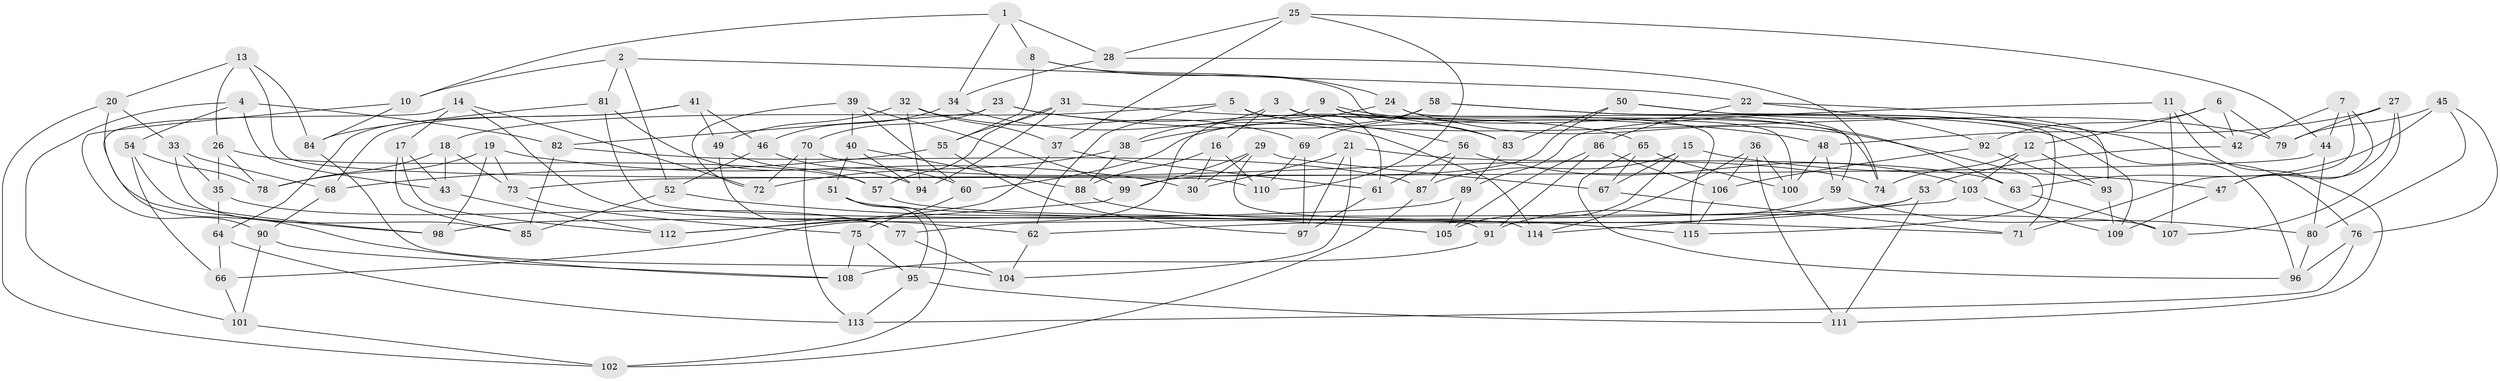 // Generated by graph-tools (version 1.1) at 2025/16/03/09/25 04:16:20]
// undirected, 115 vertices, 230 edges
graph export_dot {
graph [start="1"]
  node [color=gray90,style=filled];
  1;
  2;
  3;
  4;
  5;
  6;
  7;
  8;
  9;
  10;
  11;
  12;
  13;
  14;
  15;
  16;
  17;
  18;
  19;
  20;
  21;
  22;
  23;
  24;
  25;
  26;
  27;
  28;
  29;
  30;
  31;
  32;
  33;
  34;
  35;
  36;
  37;
  38;
  39;
  40;
  41;
  42;
  43;
  44;
  45;
  46;
  47;
  48;
  49;
  50;
  51;
  52;
  53;
  54;
  55;
  56;
  57;
  58;
  59;
  60;
  61;
  62;
  63;
  64;
  65;
  66;
  67;
  68;
  69;
  70;
  71;
  72;
  73;
  74;
  75;
  76;
  77;
  78;
  79;
  80;
  81;
  82;
  83;
  84;
  85;
  86;
  87;
  88;
  89;
  90;
  91;
  92;
  93;
  94;
  95;
  96;
  97;
  98;
  99;
  100;
  101;
  102;
  103;
  104;
  105;
  106;
  107;
  108;
  109;
  110;
  111;
  112;
  113;
  114;
  115;
  1 -- 8;
  1 -- 28;
  1 -- 34;
  1 -- 10;
  2 -- 81;
  2 -- 22;
  2 -- 10;
  2 -- 52;
  3 -- 16;
  3 -- 38;
  3 -- 56;
  3 -- 74;
  4 -- 82;
  4 -- 101;
  4 -- 43;
  4 -- 54;
  5 -- 18;
  5 -- 61;
  5 -- 79;
  5 -- 62;
  6 -- 92;
  6 -- 42;
  6 -- 12;
  6 -- 79;
  7 -- 71;
  7 -- 47;
  7 -- 44;
  7 -- 42;
  8 -- 100;
  8 -- 55;
  8 -- 24;
  9 -- 83;
  9 -- 63;
  9 -- 66;
  9 -- 115;
  10 -- 90;
  10 -- 84;
  11 -- 107;
  11 -- 111;
  11 -- 42;
  11 -- 89;
  12 -- 74;
  12 -- 93;
  12 -- 103;
  13 -- 110;
  13 -- 20;
  13 -- 84;
  13 -- 26;
  14 -- 108;
  14 -- 62;
  14 -- 72;
  14 -- 17;
  15 -- 67;
  15 -- 105;
  15 -- 47;
  15 -- 87;
  16 -- 88;
  16 -- 110;
  16 -- 30;
  17 -- 112;
  17 -- 43;
  17 -- 85;
  18 -- 78;
  18 -- 73;
  18 -- 43;
  19 -- 73;
  19 -- 30;
  19 -- 78;
  19 -- 98;
  20 -- 102;
  20 -- 33;
  20 -- 98;
  21 -- 63;
  21 -- 30;
  21 -- 104;
  21 -- 97;
  22 -- 92;
  22 -- 93;
  22 -- 86;
  23 -- 83;
  23 -- 48;
  23 -- 82;
  23 -- 70;
  24 -- 115;
  24 -- 59;
  24 -- 38;
  25 -- 28;
  25 -- 37;
  25 -- 44;
  25 -- 110;
  26 -- 35;
  26 -- 57;
  26 -- 78;
  27 -- 48;
  27 -- 47;
  27 -- 107;
  27 -- 79;
  28 -- 34;
  28 -- 74;
  29 -- 67;
  29 -- 99;
  29 -- 114;
  29 -- 30;
  31 -- 65;
  31 -- 57;
  31 -- 55;
  31 -- 94;
  32 -- 49;
  32 -- 37;
  32 -- 94;
  32 -- 69;
  33 -- 68;
  33 -- 35;
  33 -- 85;
  34 -- 46;
  34 -- 114;
  35 -- 77;
  35 -- 64;
  36 -- 106;
  36 -- 100;
  36 -- 111;
  36 -- 114;
  37 -- 61;
  37 -- 112;
  38 -- 88;
  38 -- 72;
  39 -- 72;
  39 -- 60;
  39 -- 40;
  39 -- 99;
  40 -- 88;
  40 -- 51;
  40 -- 94;
  41 -- 64;
  41 -- 68;
  41 -- 49;
  41 -- 46;
  42 -- 53;
  43 -- 112;
  44 -- 73;
  44 -- 80;
  45 -- 79;
  45 -- 76;
  45 -- 63;
  45 -- 80;
  46 -- 60;
  46 -- 52;
  47 -- 109;
  48 -- 59;
  48 -- 100;
  49 -- 57;
  49 -- 77;
  50 -- 99;
  50 -- 71;
  50 -- 76;
  50 -- 83;
  51 -- 95;
  51 -- 102;
  51 -- 71;
  52 -- 105;
  52 -- 85;
  53 -- 62;
  53 -- 111;
  53 -- 77;
  54 -- 78;
  54 -- 98;
  54 -- 66;
  55 -- 68;
  55 -- 97;
  56 -- 103;
  56 -- 61;
  56 -- 87;
  57 -- 107;
  58 -- 60;
  58 -- 69;
  58 -- 96;
  58 -- 109;
  59 -- 91;
  59 -- 80;
  60 -- 75;
  61 -- 97;
  62 -- 104;
  63 -- 107;
  64 -- 113;
  64 -- 66;
  65 -- 96;
  65 -- 100;
  65 -- 67;
  66 -- 101;
  67 -- 71;
  68 -- 90;
  69 -- 110;
  69 -- 97;
  70 -- 113;
  70 -- 72;
  70 -- 74;
  73 -- 75;
  75 -- 95;
  75 -- 108;
  76 -- 96;
  76 -- 113;
  77 -- 104;
  80 -- 96;
  81 -- 84;
  81 -- 91;
  81 -- 94;
  82 -- 85;
  82 -- 87;
  83 -- 89;
  84 -- 104;
  86 -- 105;
  86 -- 91;
  86 -- 106;
  87 -- 102;
  88 -- 115;
  89 -- 98;
  89 -- 105;
  90 -- 101;
  90 -- 108;
  91 -- 108;
  92 -- 93;
  92 -- 106;
  93 -- 109;
  95 -- 113;
  95 -- 111;
  99 -- 112;
  101 -- 102;
  103 -- 114;
  103 -- 109;
  106 -- 115;
}

